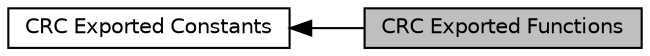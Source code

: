 digraph "CRC Exported Functions"
{
  edge [fontname="Helvetica",fontsize="10",labelfontname="Helvetica",labelfontsize="10"];
  node [fontname="Helvetica",fontsize="10",shape=box];
  rankdir=LR;
  Node2 [label="CRC Exported Constants",height=0.2,width=0.4,color="black", fillcolor="white", style="filled",URL="$d5/d95/group___n_a_n_o1_x2___c_r_c___e_x_p_o_r_t_e_d___c_o_n_s_t_a_n_t_s.html",tooltip=" "];
  Node1 [label="CRC Exported Functions",height=0.2,width=0.4,color="black", fillcolor="grey75", style="filled", fontcolor="black",tooltip=" "];
  Node2->Node1 [shape=plaintext, dir="back", style="solid"];
}
